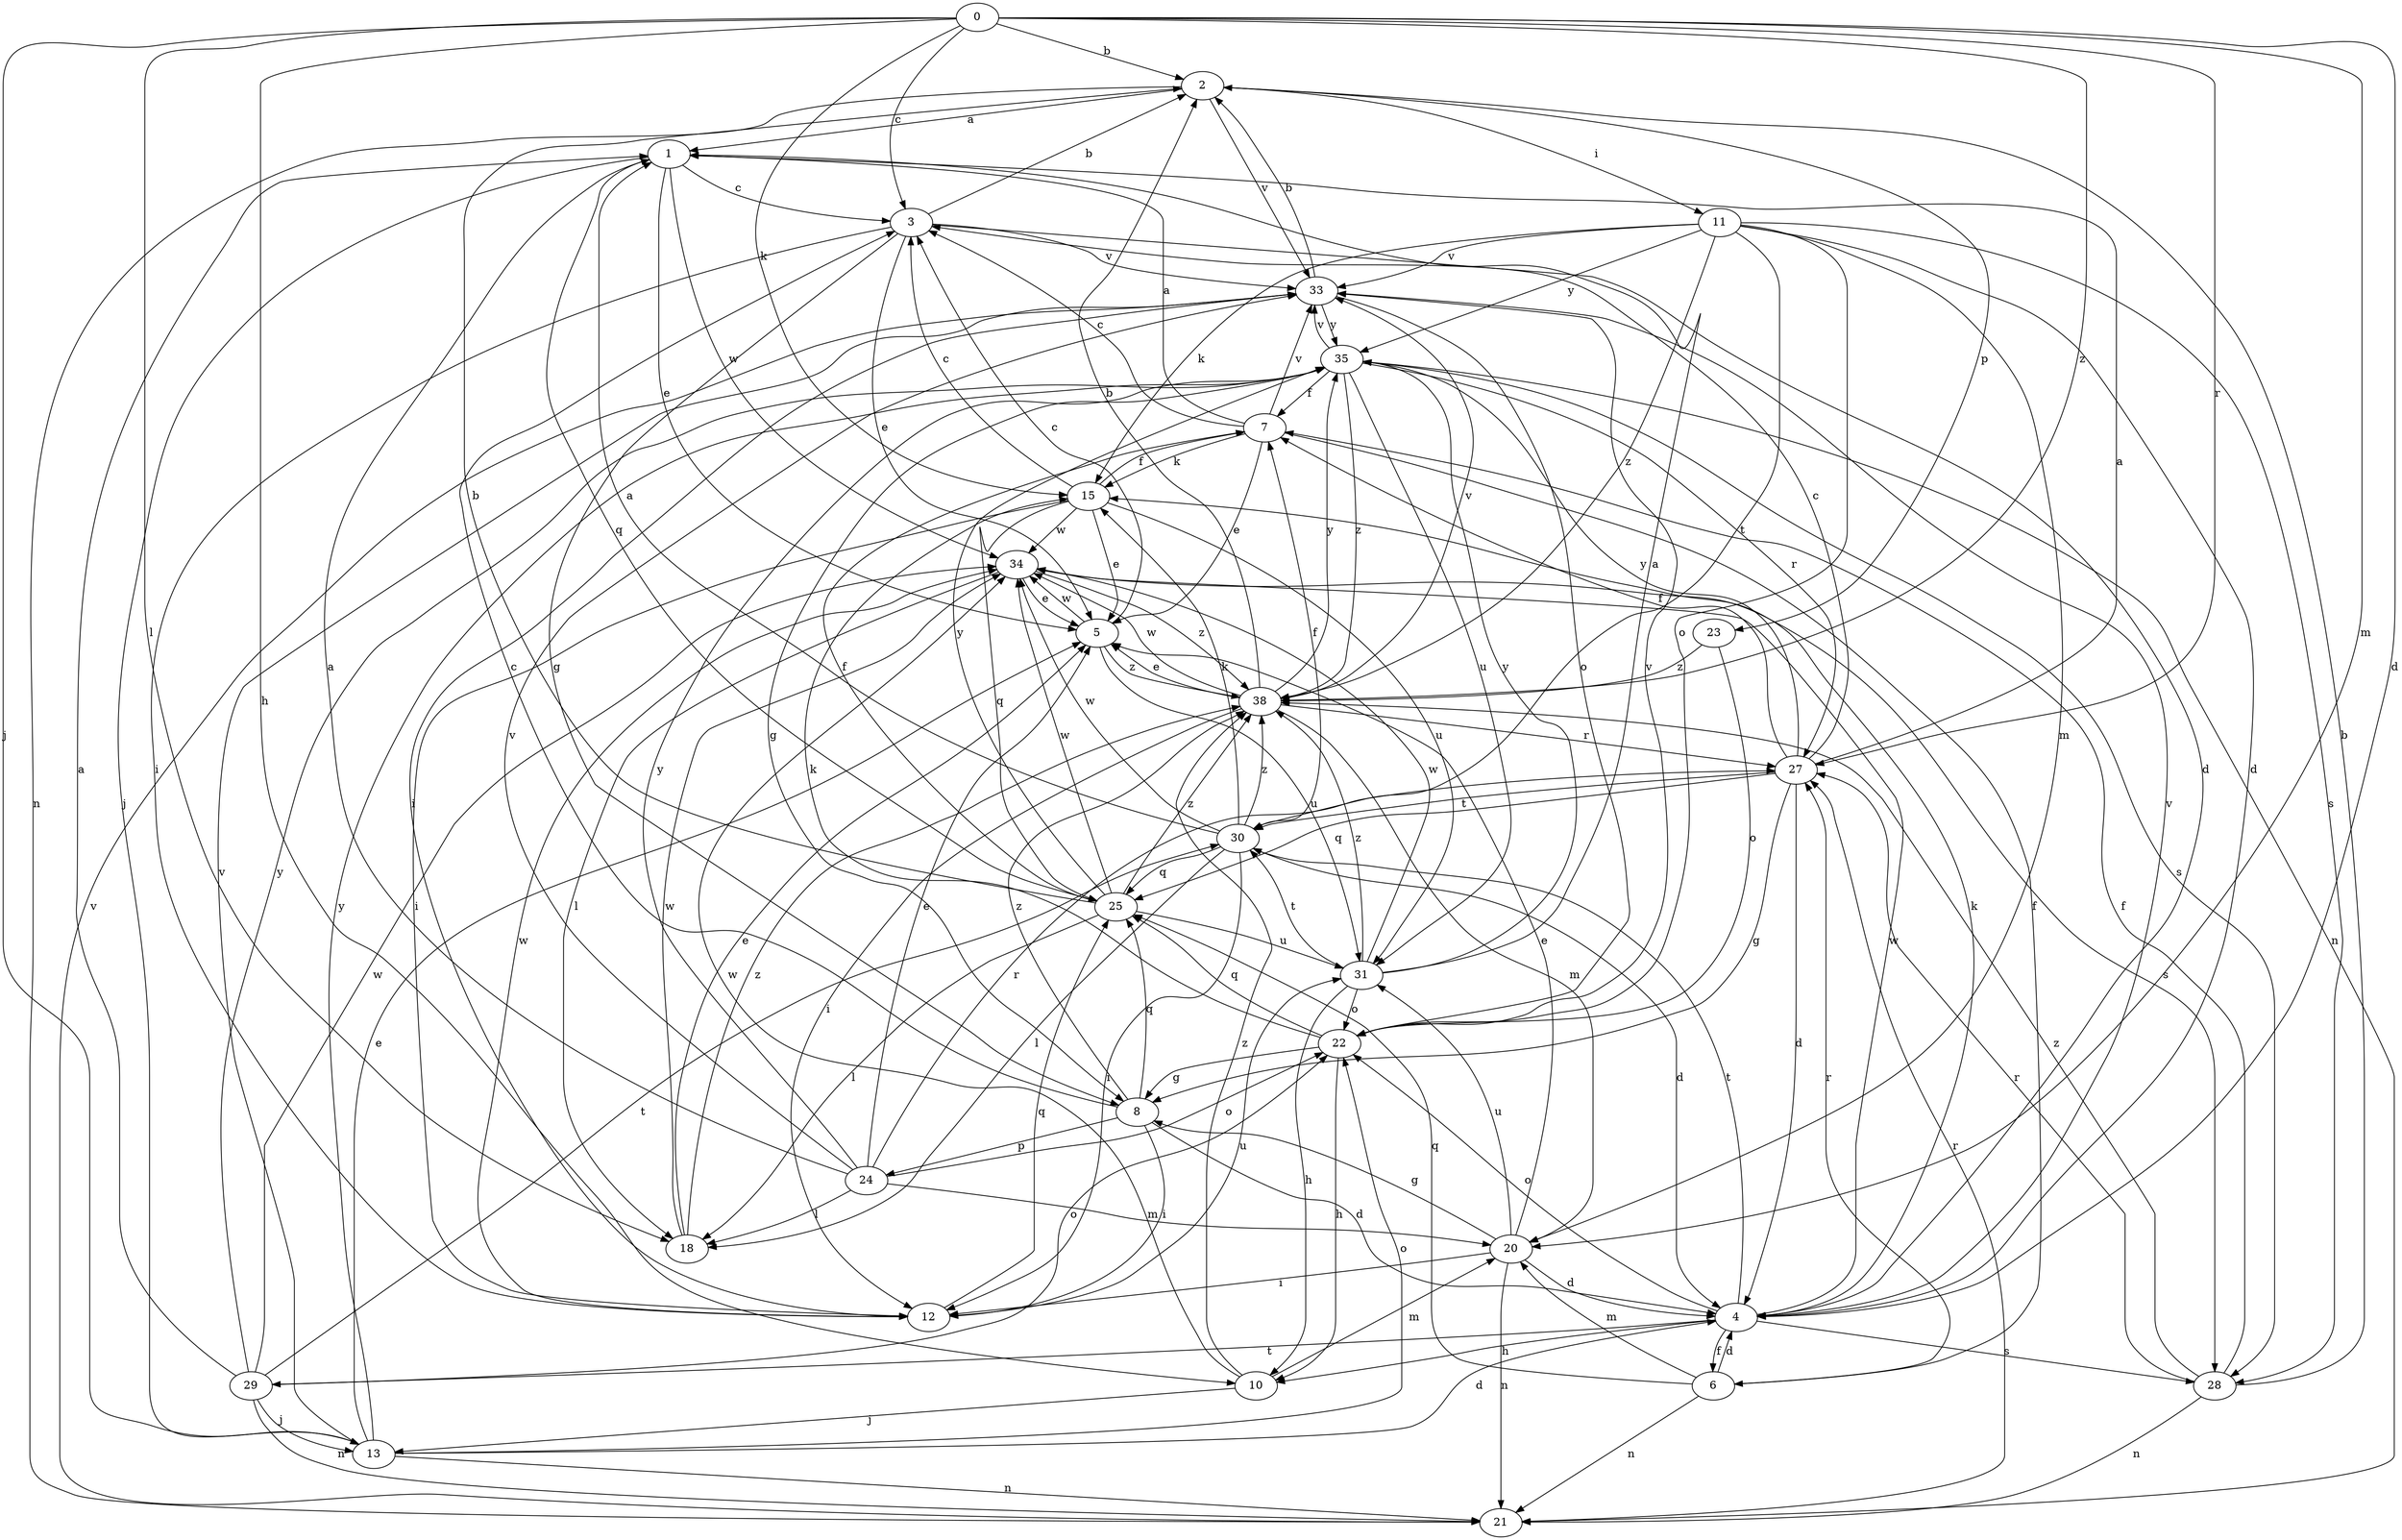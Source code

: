 strict digraph  {
0;
1;
2;
3;
4;
5;
6;
7;
8;
10;
11;
12;
13;
15;
18;
20;
21;
22;
23;
24;
25;
27;
28;
29;
30;
31;
33;
34;
35;
38;
0 -> 2  [label=b];
0 -> 3  [label=c];
0 -> 4  [label=d];
0 -> 10  [label=h];
0 -> 13  [label=j];
0 -> 15  [label=k];
0 -> 18  [label=l];
0 -> 20  [label=m];
0 -> 27  [label=r];
0 -> 38  [label=z];
1 -> 3  [label=c];
1 -> 5  [label=e];
1 -> 13  [label=j];
1 -> 25  [label=q];
1 -> 34  [label=w];
2 -> 1  [label=a];
2 -> 11  [label=i];
2 -> 21  [label=n];
2 -> 23  [label=p];
2 -> 33  [label=v];
3 -> 2  [label=b];
3 -> 4  [label=d];
3 -> 5  [label=e];
3 -> 8  [label=g];
3 -> 12  [label=i];
3 -> 33  [label=v];
4 -> 6  [label=f];
4 -> 10  [label=h];
4 -> 15  [label=k];
4 -> 22  [label=o];
4 -> 28  [label=s];
4 -> 29  [label=t];
4 -> 30  [label=t];
4 -> 33  [label=v];
4 -> 34  [label=w];
5 -> 3  [label=c];
5 -> 31  [label=u];
5 -> 34  [label=w];
5 -> 38  [label=z];
6 -> 4  [label=d];
6 -> 20  [label=m];
6 -> 21  [label=n];
6 -> 25  [label=q];
6 -> 27  [label=r];
7 -> 1  [label=a];
7 -> 3  [label=c];
7 -> 5  [label=e];
7 -> 6  [label=f];
7 -> 15  [label=k];
7 -> 33  [label=v];
8 -> 3  [label=c];
8 -> 4  [label=d];
8 -> 12  [label=i];
8 -> 24  [label=p];
8 -> 25  [label=q];
8 -> 38  [label=z];
10 -> 13  [label=j];
10 -> 20  [label=m];
10 -> 34  [label=w];
10 -> 38  [label=z];
11 -> 4  [label=d];
11 -> 15  [label=k];
11 -> 20  [label=m];
11 -> 22  [label=o];
11 -> 28  [label=s];
11 -> 30  [label=t];
11 -> 33  [label=v];
11 -> 35  [label=y];
11 -> 38  [label=z];
12 -> 25  [label=q];
12 -> 31  [label=u];
12 -> 34  [label=w];
13 -> 4  [label=d];
13 -> 5  [label=e];
13 -> 21  [label=n];
13 -> 22  [label=o];
13 -> 33  [label=v];
13 -> 35  [label=y];
15 -> 3  [label=c];
15 -> 5  [label=e];
15 -> 7  [label=f];
15 -> 12  [label=i];
15 -> 25  [label=q];
15 -> 31  [label=u];
15 -> 34  [label=w];
18 -> 5  [label=e];
18 -> 34  [label=w];
18 -> 38  [label=z];
20 -> 4  [label=d];
20 -> 5  [label=e];
20 -> 8  [label=g];
20 -> 12  [label=i];
20 -> 21  [label=n];
20 -> 31  [label=u];
21 -> 27  [label=r];
21 -> 33  [label=v];
22 -> 8  [label=g];
22 -> 10  [label=h];
22 -> 15  [label=k];
22 -> 25  [label=q];
22 -> 33  [label=v];
23 -> 22  [label=o];
23 -> 38  [label=z];
24 -> 1  [label=a];
24 -> 5  [label=e];
24 -> 18  [label=l];
24 -> 20  [label=m];
24 -> 22  [label=o];
24 -> 27  [label=r];
24 -> 33  [label=v];
24 -> 35  [label=y];
25 -> 2  [label=b];
25 -> 7  [label=f];
25 -> 18  [label=l];
25 -> 31  [label=u];
25 -> 34  [label=w];
25 -> 35  [label=y];
25 -> 38  [label=z];
27 -> 1  [label=a];
27 -> 3  [label=c];
27 -> 4  [label=d];
27 -> 7  [label=f];
27 -> 8  [label=g];
27 -> 25  [label=q];
27 -> 30  [label=t];
27 -> 35  [label=y];
28 -> 2  [label=b];
28 -> 7  [label=f];
28 -> 21  [label=n];
28 -> 27  [label=r];
28 -> 38  [label=z];
29 -> 1  [label=a];
29 -> 13  [label=j];
29 -> 21  [label=n];
29 -> 22  [label=o];
29 -> 30  [label=t];
29 -> 34  [label=w];
29 -> 35  [label=y];
30 -> 1  [label=a];
30 -> 4  [label=d];
30 -> 7  [label=f];
30 -> 12  [label=i];
30 -> 15  [label=k];
30 -> 18  [label=l];
30 -> 25  [label=q];
30 -> 34  [label=w];
30 -> 38  [label=z];
31 -> 1  [label=a];
31 -> 10  [label=h];
31 -> 22  [label=o];
31 -> 30  [label=t];
31 -> 34  [label=w];
31 -> 35  [label=y];
31 -> 38  [label=z];
33 -> 2  [label=b];
33 -> 12  [label=i];
33 -> 22  [label=o];
33 -> 35  [label=y];
34 -> 5  [label=e];
34 -> 18  [label=l];
34 -> 28  [label=s];
34 -> 38  [label=z];
35 -> 7  [label=f];
35 -> 8  [label=g];
35 -> 21  [label=n];
35 -> 27  [label=r];
35 -> 28  [label=s];
35 -> 31  [label=u];
35 -> 33  [label=v];
35 -> 38  [label=z];
38 -> 2  [label=b];
38 -> 5  [label=e];
38 -> 12  [label=i];
38 -> 20  [label=m];
38 -> 27  [label=r];
38 -> 33  [label=v];
38 -> 34  [label=w];
38 -> 35  [label=y];
}
